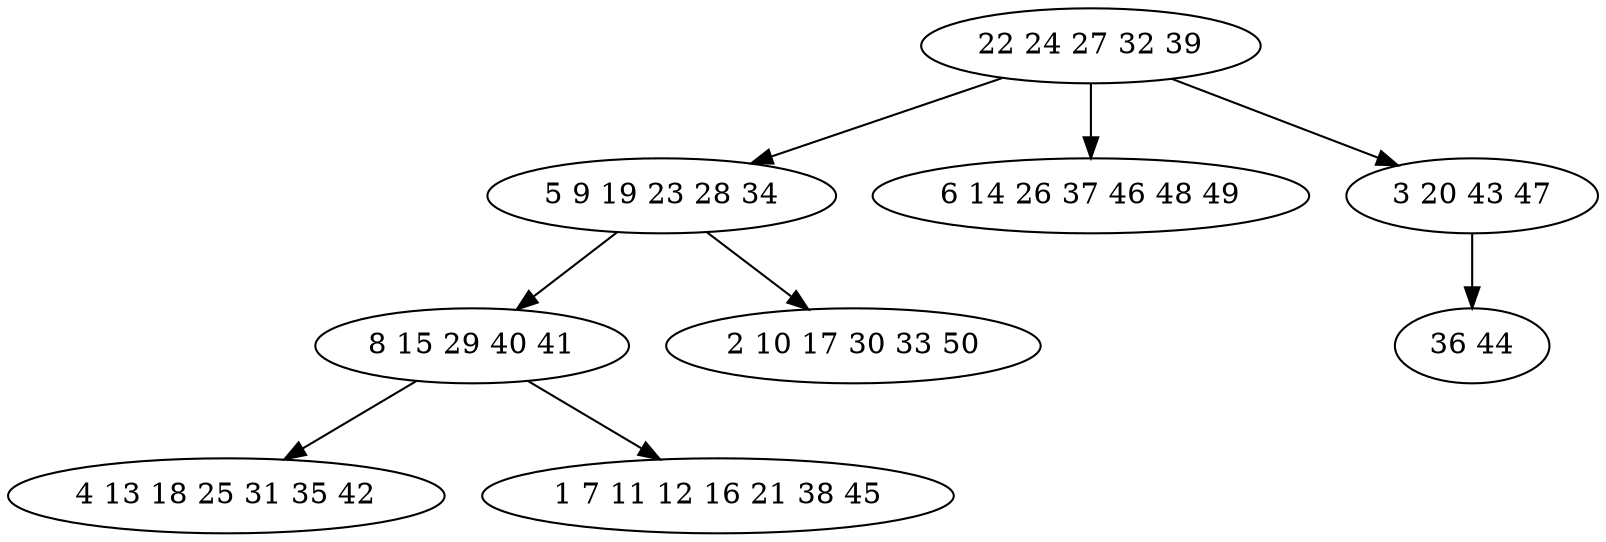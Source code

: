 digraph true_tree {
	"0" -> "1"
	"0" -> "2"
	"0" -> "3"
	"1" -> "4"
	"4" -> "5"
	"1" -> "6"
	"3" -> "7"
	"4" -> "8"
	"0" [label="22 24 27 32 39"];
	"1" [label="5 9 19 23 28 34"];
	"2" [label="6 14 26 37 46 48 49"];
	"3" [label="3 20 43 47"];
	"4" [label="8 15 29 40 41"];
	"5" [label="4 13 18 25 31 35 42"];
	"6" [label="2 10 17 30 33 50"];
	"7" [label="36 44"];
	"8" [label="1 7 11 12 16 21 38 45"];
}
